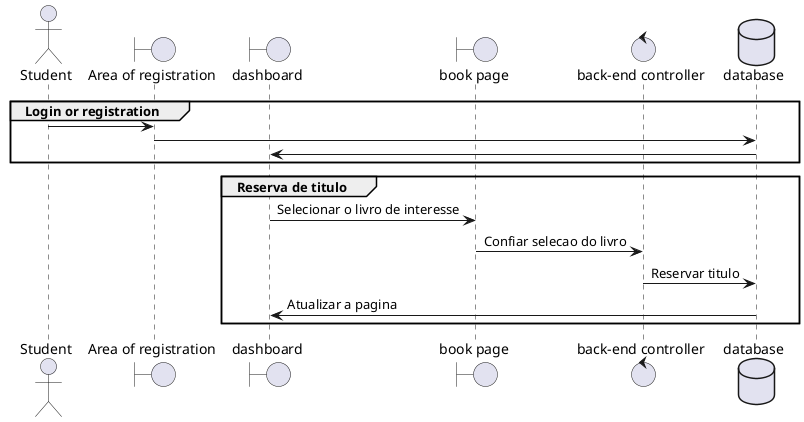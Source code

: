 @startuml


actor       Student      as student


boundary "Area of registration" as register
boundary dashboard as dashboard

boundary "book page" as book


control "back-end controller" as controller

database    database    as database

group Login or registration

student -> register
register -> database
database -> dashboard

end


group Reserva de titulo 
dashboard -> book : Selecionar o livro de interesse
book -> controller : Confiar selecao do livro

controller -> database : Reservar titulo
database -> dashboard : Atualizar a pagina
end










@enduml
alt successful case

    Bob -> Alice: Authentication Accepted
    Ccoo -> Bob : auth\

else some kind of failure

    Bob -> Alice: Authentication Failure
    group My own label
    Alice -> Log : Log attack start
        loop 1000 times
            Alice -> Bob: DNS Attack
        end
    Alice -> Log : Log attack end
    end

else Another type of failure

   Bob -> Alice: Please repeat

end